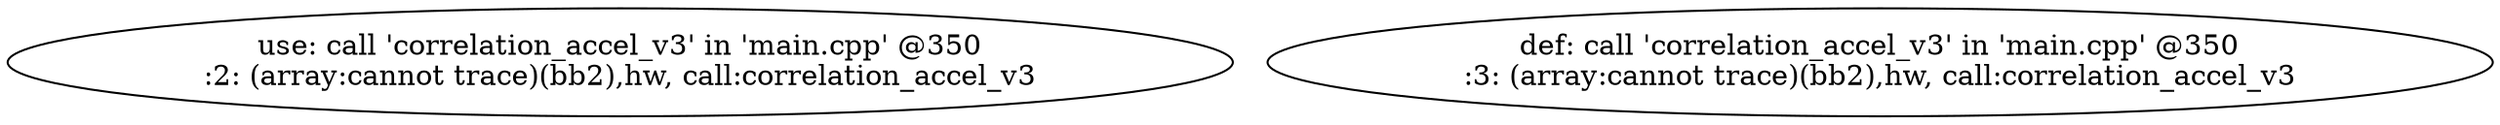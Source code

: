 digraph defuse_graph {
v0 [label = "use: call 'correlation_accel_v3' in 'main.cpp' @350\n:2: (array:cannot trace)(bb2),hw, call:correlation_accel_v3"];
v1 [label = "def: call 'correlation_accel_v3' in 'main.cpp' @350\n:3: (array:cannot trace)(bb2),hw, call:correlation_accel_v3"];
}
